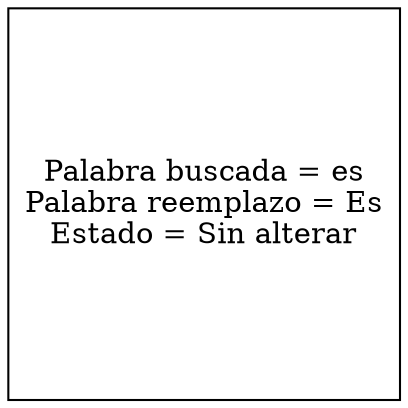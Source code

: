 digraph bf{
rankdir = LR;
node[shape = square];
x01361D98[label = "Palabra buscada = es\nPalabra reemplazo = Es\nEstado = Sin alterar"];
}

